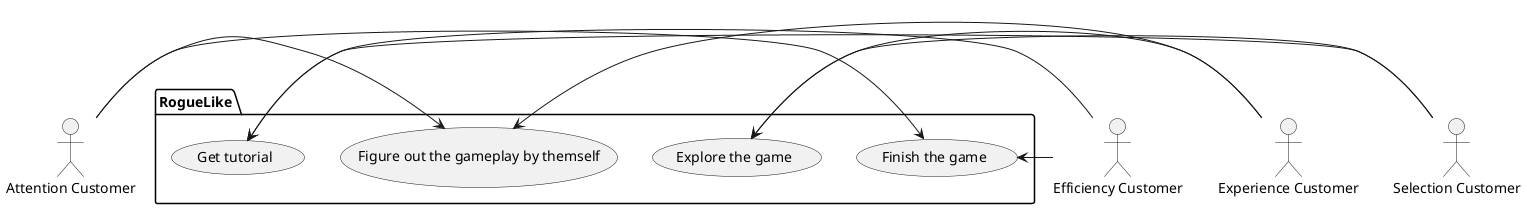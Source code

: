 @startuml
'https://plantuml.com/use-case-diagram

'According to Copenhagen taxonomy, there are four types of airport passengers.
'Let's try to export the taxonomy to types of players.
actor :Efficiency Customer:
actor :Experience Customer:
actor :Selection Customer:
actor :Attention Customer:

package RogueLike {
usecase (Finish the game) as Finish
usecase (Explore the game) as Explore
usecase (Figure out the gameplay by themself) as Figure
usecase (Get tutorial) as Tutorial
}

'First and second types use the most direct and shortest path:
(Attention Customer) -> Finish
(Efficiency Customer) -> Finish
'Third and forth types view airport as part of travel:
(Experience Customer) -> Explore
(Selection Customer) -> Explore
'First and third types prefer personal assistance.
(Attention Customer) -> Figure
(Experience Customer) -> Figure
'Second and forth types adopt use of self-service offerings
(Efficiency Customer) -> Tutorial
(Selection Customer) -> Tutorial

@enduml